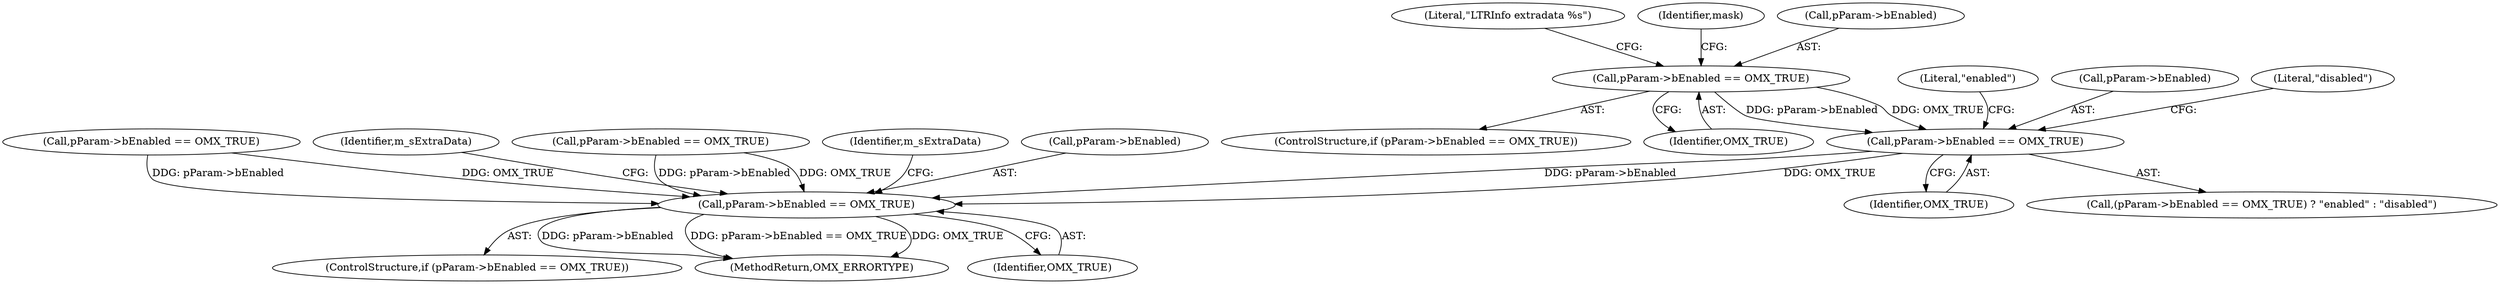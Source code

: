 digraph "0_Android_89913d7df36dbeb458ce165856bd6505a2ec647d_2@pointer" {
"1002413" [label="(Call,pParam->bEnabled == OMX_TRUE)"];
"1002402" [label="(Call,pParam->bEnabled == OMX_TRUE)"];
"1002440" [label="(Call,pParam->bEnabled == OMX_TRUE)"];
"1002418" [label="(Literal,\"enabled\")"];
"1002411" [label="(Literal,\"LTRInfo extradata %s\")"];
"1002331" [label="(Call,pParam->bEnabled == OMX_TRUE)"];
"1002401" [label="(ControlStructure,if (pParam->bEnabled == OMX_TRUE))"];
"1002414" [label="(Call,pParam->bEnabled)"];
"1002408" [label="(Identifier,mask)"];
"1002446" [label="(Identifier,m_sExtraData)"];
"1002402" [label="(Call,pParam->bEnabled == OMX_TRUE)"];
"1002419" [label="(Literal,\"disabled\")"];
"1002406" [label="(Identifier,OMX_TRUE)"];
"1002417" [label="(Identifier,OMX_TRUE)"];
"1002369" [label="(Call,pParam->bEnabled == OMX_TRUE)"];
"1002403" [label="(Call,pParam->bEnabled)"];
"1002439" [label="(ControlStructure,if (pParam->bEnabled == OMX_TRUE))"];
"1002450" [label="(Identifier,m_sExtraData)"];
"1002951" [label="(MethodReturn,OMX_ERRORTYPE)"];
"1002441" [label="(Call,pParam->bEnabled)"];
"1002413" [label="(Call,pParam->bEnabled == OMX_TRUE)"];
"1002440" [label="(Call,pParam->bEnabled == OMX_TRUE)"];
"1002412" [label="(Call,(pParam->bEnabled == OMX_TRUE) ? \"enabled\" : \"disabled\")"];
"1002444" [label="(Identifier,OMX_TRUE)"];
"1002413" -> "1002412"  [label="AST: "];
"1002413" -> "1002417"  [label="CFG: "];
"1002414" -> "1002413"  [label="AST: "];
"1002417" -> "1002413"  [label="AST: "];
"1002418" -> "1002413"  [label="CFG: "];
"1002419" -> "1002413"  [label="CFG: "];
"1002402" -> "1002413"  [label="DDG: pParam->bEnabled"];
"1002402" -> "1002413"  [label="DDG: OMX_TRUE"];
"1002413" -> "1002440"  [label="DDG: pParam->bEnabled"];
"1002413" -> "1002440"  [label="DDG: OMX_TRUE"];
"1002402" -> "1002401"  [label="AST: "];
"1002402" -> "1002406"  [label="CFG: "];
"1002403" -> "1002402"  [label="AST: "];
"1002406" -> "1002402"  [label="AST: "];
"1002408" -> "1002402"  [label="CFG: "];
"1002411" -> "1002402"  [label="CFG: "];
"1002440" -> "1002439"  [label="AST: "];
"1002440" -> "1002444"  [label="CFG: "];
"1002441" -> "1002440"  [label="AST: "];
"1002444" -> "1002440"  [label="AST: "];
"1002446" -> "1002440"  [label="CFG: "];
"1002450" -> "1002440"  [label="CFG: "];
"1002440" -> "1002951"  [label="DDG: pParam->bEnabled"];
"1002440" -> "1002951"  [label="DDG: pParam->bEnabled == OMX_TRUE"];
"1002440" -> "1002951"  [label="DDG: OMX_TRUE"];
"1002369" -> "1002440"  [label="DDG: pParam->bEnabled"];
"1002369" -> "1002440"  [label="DDG: OMX_TRUE"];
"1002331" -> "1002440"  [label="DDG: pParam->bEnabled"];
"1002331" -> "1002440"  [label="DDG: OMX_TRUE"];
}
